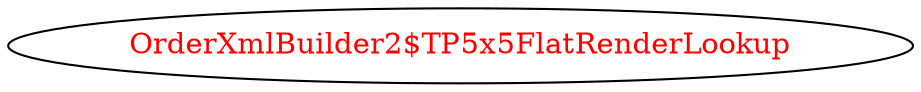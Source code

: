 digraph dependencyGraph {
 concentrate=true;
 ranksep="2.0";
 rankdir="LR"; 
 splines="ortho";
"OrderXmlBuilder2$TP5x5FlatRenderLookup" [fontcolor="red"];
}